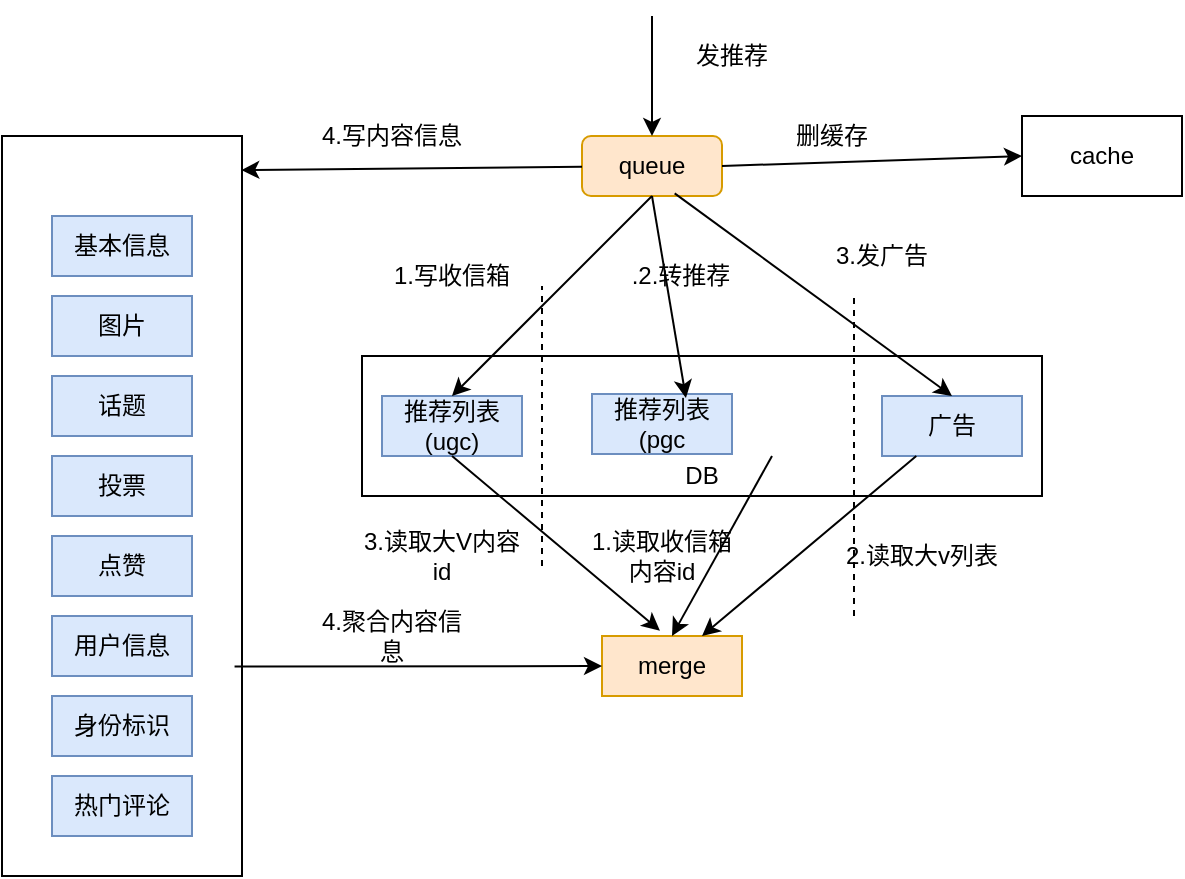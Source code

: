 <mxfile version="12.8.5" type="github"><diagram id="EFy7emNQfHRjMefMJ5YR" name="Page-1"><mxGraphModel dx="773" dy="427" grid="1" gridSize="10" guides="1" tooltips="1" connect="1" arrows="1" fold="1" page="1" pageScale="1" pageWidth="827" pageHeight="1169" math="0" shadow="0"><root><mxCell id="0"/><mxCell id="1" parent="0"/><mxCell id="cBmPAjbNEMHgj28BLC5n-30" value="" style="rounded=0;whiteSpace=wrap;html=1;" parent="1" vertex="1"><mxGeometry x="70" y="280" width="120" height="370" as="geometry"/></mxCell><mxCell id="cBmPAjbNEMHgj28BLC5n-5" value="基本信息" style="rounded=0;whiteSpace=wrap;html=1;fillColor=#dae8fc;strokeColor=#6c8ebf;" parent="1" vertex="1"><mxGeometry x="95" y="320" width="70" height="30" as="geometry"/></mxCell><mxCell id="cBmPAjbNEMHgj28BLC5n-6" value="图片" style="rounded=0;whiteSpace=wrap;html=1;fillColor=#dae8fc;strokeColor=#6c8ebf;" parent="1" vertex="1"><mxGeometry x="95" y="360" width="70" height="30" as="geometry"/></mxCell><mxCell id="cBmPAjbNEMHgj28BLC5n-8" value="点赞" style="rounded=0;whiteSpace=wrap;html=1;fillColor=#dae8fc;strokeColor=#6c8ebf;" parent="1" vertex="1"><mxGeometry x="95" y="480" width="70" height="30" as="geometry"/></mxCell><mxCell id="cBmPAjbNEMHgj28BLC5n-9" value="投票" style="rounded=0;whiteSpace=wrap;html=1;fillColor=#dae8fc;strokeColor=#6c8ebf;" parent="1" vertex="1"><mxGeometry x="95" y="440" width="70" height="30" as="geometry"/></mxCell><mxCell id="cBmPAjbNEMHgj28BLC5n-11" value="话题" style="rounded=0;whiteSpace=wrap;html=1;fillColor=#dae8fc;strokeColor=#6c8ebf;" parent="1" vertex="1"><mxGeometry x="95" y="400" width="70" height="30" as="geometry"/></mxCell><mxCell id="cBmPAjbNEMHgj28BLC5n-17" value="用户信息" style="rounded=0;whiteSpace=wrap;html=1;fillColor=#dae8fc;strokeColor=#6c8ebf;" parent="1" vertex="1"><mxGeometry x="95" y="520" width="70" height="30" as="geometry"/></mxCell><mxCell id="cBmPAjbNEMHgj28BLC5n-18" value="身份标识" style="rounded=0;whiteSpace=wrap;html=1;fillColor=#dae8fc;strokeColor=#6c8ebf;" parent="1" vertex="1"><mxGeometry x="95" y="560" width="70" height="30" as="geometry"/></mxCell><mxCell id="cBmPAjbNEMHgj28BLC5n-19" value="热门评论" style="rounded=0;whiteSpace=wrap;html=1;fillColor=#dae8fc;strokeColor=#6c8ebf;" parent="1" vertex="1"><mxGeometry x="95" y="600" width="70" height="30" as="geometry"/></mxCell><mxCell id="6zBsIAkVB4v4lssfmCzK-3" value="" style="rounded=0;whiteSpace=wrap;html=1;" parent="1" vertex="1"><mxGeometry x="250" y="390" width="340" height="70" as="geometry"/></mxCell><mxCell id="6zBsIAkVB4v4lssfmCzK-4" value="" style="endArrow=none;dashed=1;html=1;" parent="1" edge="1"><mxGeometry width="50" height="50" relative="1" as="geometry"><mxPoint x="340" y="495" as="sourcePoint"/><mxPoint x="340" y="355" as="targetPoint"/></mxGeometry></mxCell><mxCell id="6zBsIAkVB4v4lssfmCzK-5" value="推荐列表(ugc)" style="rounded=0;whiteSpace=wrap;html=1;fillColor=#dae8fc;strokeColor=#6c8ebf;" parent="1" vertex="1"><mxGeometry x="260" y="410" width="70" height="30" as="geometry"/></mxCell><mxCell id="6zBsIAkVB4v4lssfmCzK-6" value="推荐列表(pgc" style="rounded=0;whiteSpace=wrap;html=1;fillColor=#dae8fc;strokeColor=#6c8ebf;" parent="1" vertex="1"><mxGeometry x="365" y="409" width="70" height="30" as="geometry"/></mxCell><mxCell id="6zBsIAkVB4v4lssfmCzK-10" value="广告" style="rounded=0;whiteSpace=wrap;html=1;fillColor=#dae8fc;strokeColor=#6c8ebf;" parent="1" vertex="1"><mxGeometry x="510" y="410" width="70" height="30" as="geometry"/></mxCell><mxCell id="6zBsIAkVB4v4lssfmCzK-13" value="queue" style="rounded=1;whiteSpace=wrap;html=1;fillColor=#ffe6cc;strokeColor=#d79b00;" parent="1" vertex="1"><mxGeometry x="360" y="280" width="70" height="30" as="geometry"/></mxCell><mxCell id="6zBsIAkVB4v4lssfmCzK-14" value="" style="endArrow=classic;html=1;exitX=0.5;exitY=1;exitDx=0;exitDy=0;entryX=0.5;entryY=0;entryDx=0;entryDy=0;" parent="1" source="6zBsIAkVB4v4lssfmCzK-13" target="6zBsIAkVB4v4lssfmCzK-5" edge="1"><mxGeometry width="50" height="50" relative="1" as="geometry"><mxPoint x="370" y="450" as="sourcePoint"/><mxPoint x="298" y="393" as="targetPoint"/></mxGeometry></mxCell><mxCell id="6zBsIAkVB4v4lssfmCzK-15" value="" style="endArrow=classic;html=1;exitX=0.5;exitY=1;exitDx=0;exitDy=0;entryX=0.671;entryY=0.067;entryDx=0;entryDy=0;entryPerimeter=0;" parent="1" source="6zBsIAkVB4v4lssfmCzK-13" target="6zBsIAkVB4v4lssfmCzK-6" edge="1"><mxGeometry width="50" height="50" relative="1" as="geometry"><mxPoint x="370" y="450" as="sourcePoint"/><mxPoint x="420" y="400" as="targetPoint"/></mxGeometry></mxCell><mxCell id="6zBsIAkVB4v4lssfmCzK-18" value="DB" style="text;html=1;strokeColor=none;fillColor=none;align=center;verticalAlign=middle;whiteSpace=wrap;rounded=0;" parent="1" vertex="1"><mxGeometry x="400" y="440" width="40" height="20" as="geometry"/></mxCell><mxCell id="6zBsIAkVB4v4lssfmCzK-19" value="merge" style="rounded=0;whiteSpace=wrap;html=1;fillColor=#ffe6cc;strokeColor=#d79b00;" parent="1" vertex="1"><mxGeometry x="370" y="530" width="70" height="30" as="geometry"/></mxCell><mxCell id="6zBsIAkVB4v4lssfmCzK-20" value="" style="endArrow=classic;html=1;exitX=0.5;exitY=1;exitDx=0;exitDy=0;entryX=0.414;entryY=-0.089;entryDx=0;entryDy=0;entryPerimeter=0;" parent="1" source="6zBsIAkVB4v4lssfmCzK-5" target="6zBsIAkVB4v4lssfmCzK-19" edge="1"><mxGeometry width="50" height="50" relative="1" as="geometry"><mxPoint x="370" y="450" as="sourcePoint"/><mxPoint x="420" y="400" as="targetPoint"/></mxGeometry></mxCell><mxCell id="6zBsIAkVB4v4lssfmCzK-21" value="" style="endArrow=classic;html=1;exitX=0.5;exitY=1;exitDx=0;exitDy=0;" parent="1" edge="1"><mxGeometry width="50" height="50" relative="1" as="geometry"><mxPoint x="455" y="440" as="sourcePoint"/><mxPoint x="405" y="530" as="targetPoint"/></mxGeometry></mxCell><mxCell id="6zBsIAkVB4v4lssfmCzK-22" value="" style="endArrow=classic;html=1;" parent="1" source="6zBsIAkVB4v4lssfmCzK-10" edge="1"><mxGeometry width="50" height="50" relative="1" as="geometry"><mxPoint x="370" y="450" as="sourcePoint"/><mxPoint x="420" y="530" as="targetPoint"/></mxGeometry></mxCell><mxCell id="6zBsIAkVB4v4lssfmCzK-23" value="3.读取大V内容id" style="text;html=1;strokeColor=none;fillColor=none;align=center;verticalAlign=middle;whiteSpace=wrap;rounded=0;" parent="1" vertex="1"><mxGeometry x="250" y="480" width="80" height="20" as="geometry"/></mxCell><mxCell id="6zBsIAkVB4v4lssfmCzK-24" value="" style="endArrow=classic;html=1;exitX=0.969;exitY=0.717;exitDx=0;exitDy=0;entryX=0;entryY=0.5;entryDx=0;entryDy=0;exitPerimeter=0;" parent="1" source="cBmPAjbNEMHgj28BLC5n-30" target="6zBsIAkVB4v4lssfmCzK-19" edge="1"><mxGeometry width="50" height="50" relative="1" as="geometry"><mxPoint x="320" y="460" as="sourcePoint"/><mxPoint x="370" y="410" as="targetPoint"/></mxGeometry></mxCell><mxCell id="6zBsIAkVB4v4lssfmCzK-25" value="2.读取大v列表" style="text;html=1;strokeColor=none;fillColor=none;align=center;verticalAlign=middle;whiteSpace=wrap;rounded=0;" parent="1" vertex="1"><mxGeometry x="460" y="480" width="140" height="20" as="geometry"/></mxCell><mxCell id="6zBsIAkVB4v4lssfmCzK-28" value="1.读取收信箱内容id" style="text;html=1;strokeColor=none;fillColor=none;align=center;verticalAlign=middle;whiteSpace=wrap;rounded=0;" parent="1" vertex="1"><mxGeometry x="360" y="480" width="80" height="20" as="geometry"/></mxCell><mxCell id="6zBsIAkVB4v4lssfmCzK-29" value="4.聚合内容信息" style="text;html=1;strokeColor=none;fillColor=none;align=center;verticalAlign=middle;whiteSpace=wrap;rounded=0;" parent="1" vertex="1"><mxGeometry x="225" y="520" width="80" height="20" as="geometry"/></mxCell><mxCell id="6zBsIAkVB4v4lssfmCzK-33" value="" style="endArrow=classic;html=1;entryX=0.5;entryY=0;entryDx=0;entryDy=0;" parent="1" target="6zBsIAkVB4v4lssfmCzK-13" edge="1"><mxGeometry width="50" height="50" relative="1" as="geometry"><mxPoint x="395" y="220" as="sourcePoint"/><mxPoint x="370" y="370" as="targetPoint"/></mxGeometry></mxCell><mxCell id="6zBsIAkVB4v4lssfmCzK-34" value="发推荐" style="text;html=1;strokeColor=none;fillColor=none;align=center;verticalAlign=middle;whiteSpace=wrap;rounded=0;" parent="1" vertex="1"><mxGeometry x="400" y="230" width="70" height="20" as="geometry"/></mxCell><mxCell id="6zBsIAkVB4v4lssfmCzK-35" value="1.写收信箱" style="text;html=1;strokeColor=none;fillColor=none;align=center;verticalAlign=middle;whiteSpace=wrap;rounded=0;" parent="1" vertex="1"><mxGeometry x="260" y="340" width="70" height="20" as="geometry"/></mxCell><mxCell id="6zBsIAkVB4v4lssfmCzK-36" value="3.发广告" style="text;html=1;strokeColor=none;fillColor=none;align=center;verticalAlign=middle;whiteSpace=wrap;rounded=0;" parent="1" vertex="1"><mxGeometry x="460" y="330" width="100" height="20" as="geometry"/></mxCell><mxCell id="6zBsIAkVB4v4lssfmCzK-37" value=".2.转推荐" style="text;html=1;strokeColor=none;fillColor=none;align=center;verticalAlign=middle;whiteSpace=wrap;rounded=0;" parent="1" vertex="1"><mxGeometry x="359" y="340" width="101" height="20" as="geometry"/></mxCell><mxCell id="6zBsIAkVB4v4lssfmCzK-39" value="" style="endArrow=classic;html=1;entryX=0.997;entryY=0.046;entryDx=0;entryDy=0;entryPerimeter=0;" parent="1" source="6zBsIAkVB4v4lssfmCzK-13" target="cBmPAjbNEMHgj28BLC5n-30" edge="1"><mxGeometry width="50" height="50" relative="1" as="geometry"><mxPoint x="330" y="310" as="sourcePoint"/><mxPoint x="370" y="470" as="targetPoint"/></mxGeometry></mxCell><mxCell id="6zBsIAkVB4v4lssfmCzK-41" value="4.写内容信息" style="text;html=1;strokeColor=none;fillColor=none;align=center;verticalAlign=middle;whiteSpace=wrap;rounded=0;" parent="1" vertex="1"><mxGeometry x="225" y="270" width="80" height="20" as="geometry"/></mxCell><mxCell id="6zBsIAkVB4v4lssfmCzK-43" value="" style="endArrow=none;dashed=1;html=1;" parent="1" edge="1"><mxGeometry width="50" height="50" relative="1" as="geometry"><mxPoint x="496" y="520" as="sourcePoint"/><mxPoint x="496" y="360" as="targetPoint"/></mxGeometry></mxCell><mxCell id="SMoksQCjDwFrpDXG1OqM-1" value="cache" style="rounded=0;whiteSpace=wrap;html=1;" vertex="1" parent="1"><mxGeometry x="580" y="270" width="80" height="40" as="geometry"/></mxCell><mxCell id="SMoksQCjDwFrpDXG1OqM-2" value="" style="endArrow=classic;html=1;entryX=0;entryY=0.5;entryDx=0;entryDy=0;exitX=1;exitY=0.5;exitDx=0;exitDy=0;" edge="1" parent="1" source="6zBsIAkVB4v4lssfmCzK-13" target="SMoksQCjDwFrpDXG1OqM-1"><mxGeometry width="50" height="50" relative="1" as="geometry"><mxPoint x="370" y="305.344" as="sourcePoint"/><mxPoint x="199.64" y="307.02" as="targetPoint"/></mxGeometry></mxCell><mxCell id="SMoksQCjDwFrpDXG1OqM-3" value="删缓存" style="text;html=1;strokeColor=none;fillColor=none;align=center;verticalAlign=middle;whiteSpace=wrap;rounded=0;" vertex="1" parent="1"><mxGeometry x="450" y="270" width="70" height="20" as="geometry"/></mxCell><mxCell id="SMoksQCjDwFrpDXG1OqM-5" value="" style="endArrow=classic;html=1;exitX=0.662;exitY=0.956;exitDx=0;exitDy=0;exitPerimeter=0;entryX=0.5;entryY=0;entryDx=0;entryDy=0;" edge="1" parent="1" source="6zBsIAkVB4v4lssfmCzK-13" target="6zBsIAkVB4v4lssfmCzK-10"><mxGeometry width="50" height="50" relative="1" as="geometry"><mxPoint x="370" y="450" as="sourcePoint"/><mxPoint x="420" y="400" as="targetPoint"/></mxGeometry></mxCell></root></mxGraphModel></diagram></mxfile>